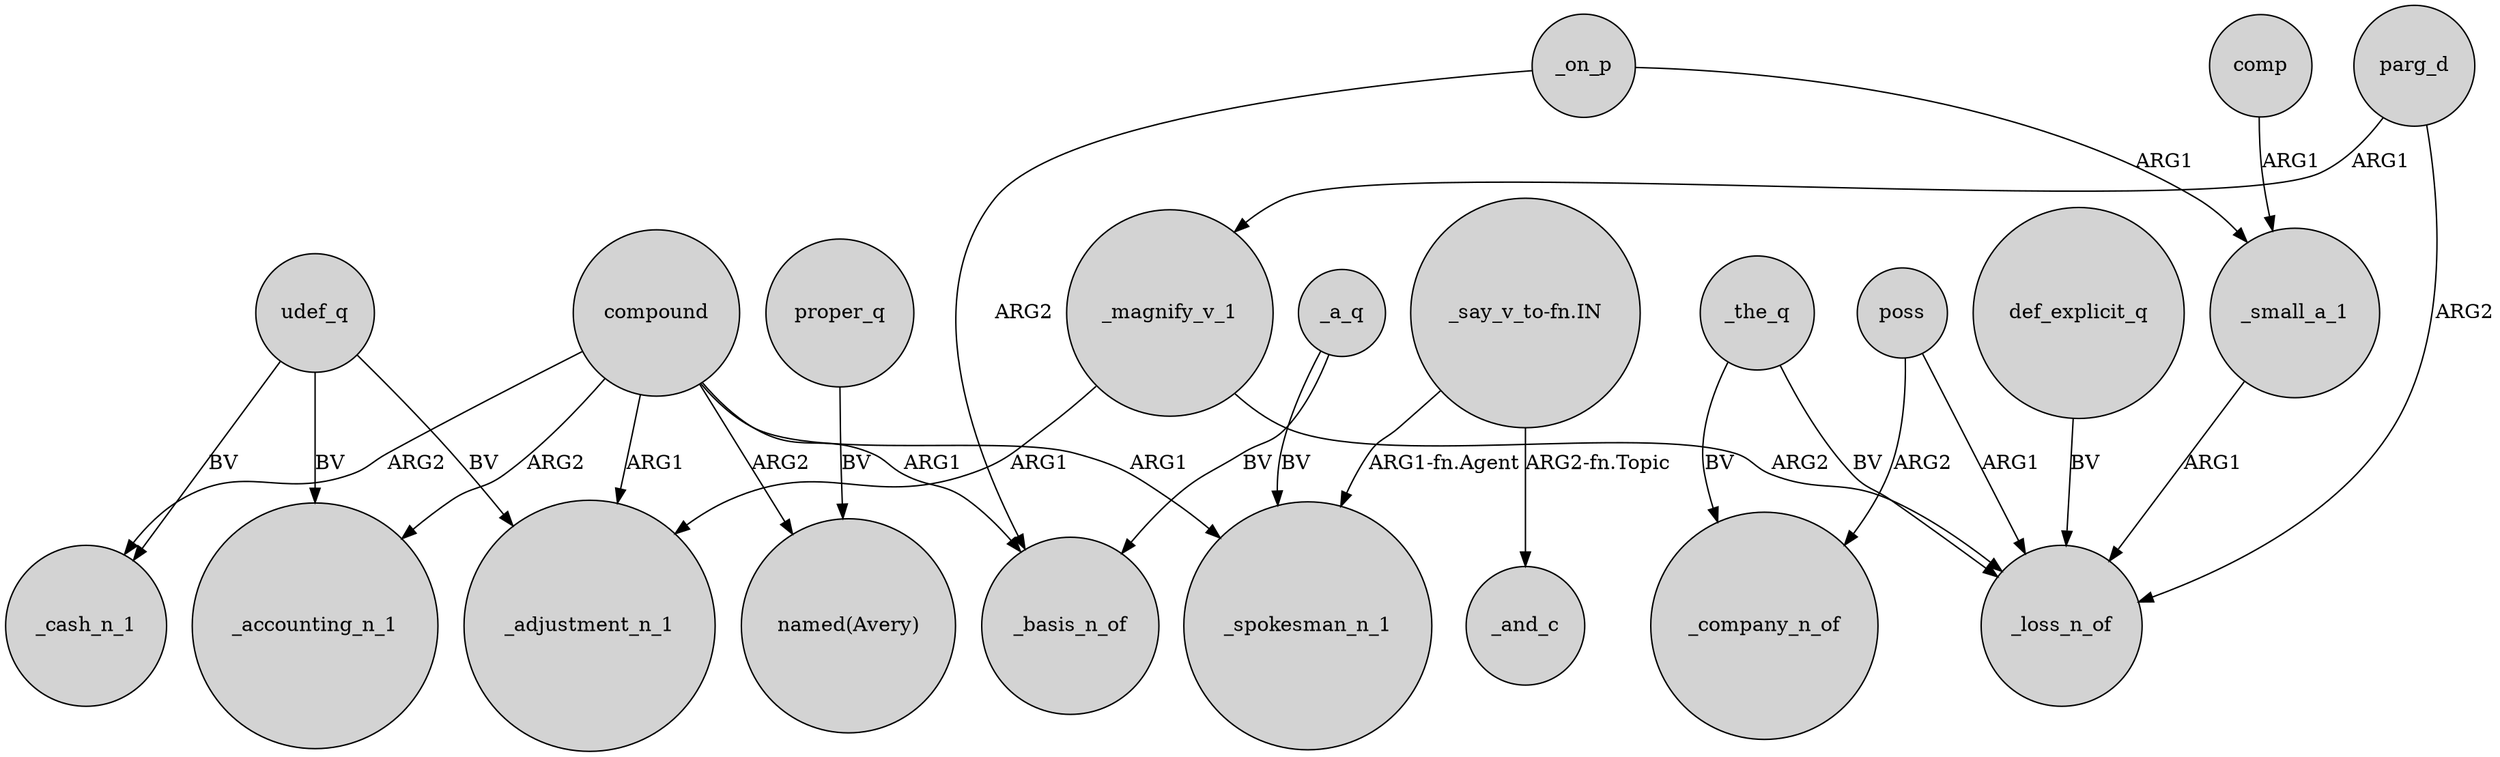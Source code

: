 digraph {
	node [shape=circle style=filled]
	udef_q -> _cash_n_1 [label=BV]
	def_explicit_q -> _loss_n_of [label=BV]
	compound -> "named(Avery)" [label=ARG2]
	compound -> _basis_n_of [label=ARG1]
	poss -> _loss_n_of [label=ARG1]
	compound -> _adjustment_n_1 [label=ARG1]
	_the_q -> _company_n_of [label=BV]
	_a_q -> _basis_n_of [label=BV]
	"_say_v_to-fn.IN" -> _spokesman_n_1 [label="ARG1-fn.Agent"]
	compound -> _spokesman_n_1 [label=ARG1]
	parg_d -> _loss_n_of [label=ARG2]
	udef_q -> _adjustment_n_1 [label=BV]
	_magnify_v_1 -> _adjustment_n_1 [label=ARG1]
	comp -> _small_a_1 [label=ARG1]
	_the_q -> _loss_n_of [label=BV]
	_small_a_1 -> _loss_n_of [label=ARG1]
	"_say_v_to-fn.IN" -> _and_c [label="ARG2-fn.Topic"]
	proper_q -> "named(Avery)" [label=BV]
	parg_d -> _magnify_v_1 [label=ARG1]
	_on_p -> _basis_n_of [label=ARG2]
	compound -> _cash_n_1 [label=ARG2]
	poss -> _company_n_of [label=ARG2]
	_a_q -> _spokesman_n_1 [label=BV]
	udef_q -> _accounting_n_1 [label=BV]
	_magnify_v_1 -> _loss_n_of [label=ARG2]
	_on_p -> _small_a_1 [label=ARG1]
	compound -> _accounting_n_1 [label=ARG2]
}

